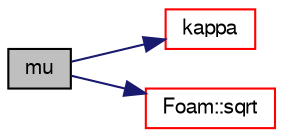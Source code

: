 digraph "mu"
{
  bgcolor="transparent";
  edge [fontname="FreeSans",fontsize="10",labelfontname="FreeSans",labelfontsize="10"];
  node [fontname="FreeSans",fontsize="10",shape=record];
  rankdir="LR";
  Node153 [label="mu",height=0.2,width=0.4,color="black", fillcolor="grey75", style="filled", fontcolor="black"];
  Node153 -> Node154 [color="midnightblue",fontsize="10",style="solid",fontname="FreeSans"];
  Node154 [label="kappa",height=0.2,width=0.4,color="red",URL="$a30402.html#a5466ad2fbb533099dd54880c87ad1928",tooltip="Thermal conductivity [W/mK]. "];
  Node153 -> Node156 [color="midnightblue",fontsize="10",style="solid",fontname="FreeSans"];
  Node156 [label="Foam::sqrt",height=0.2,width=0.4,color="red",URL="$a21124.html#a8616bd62eebf2342a80222fecb1bda71"];
}
